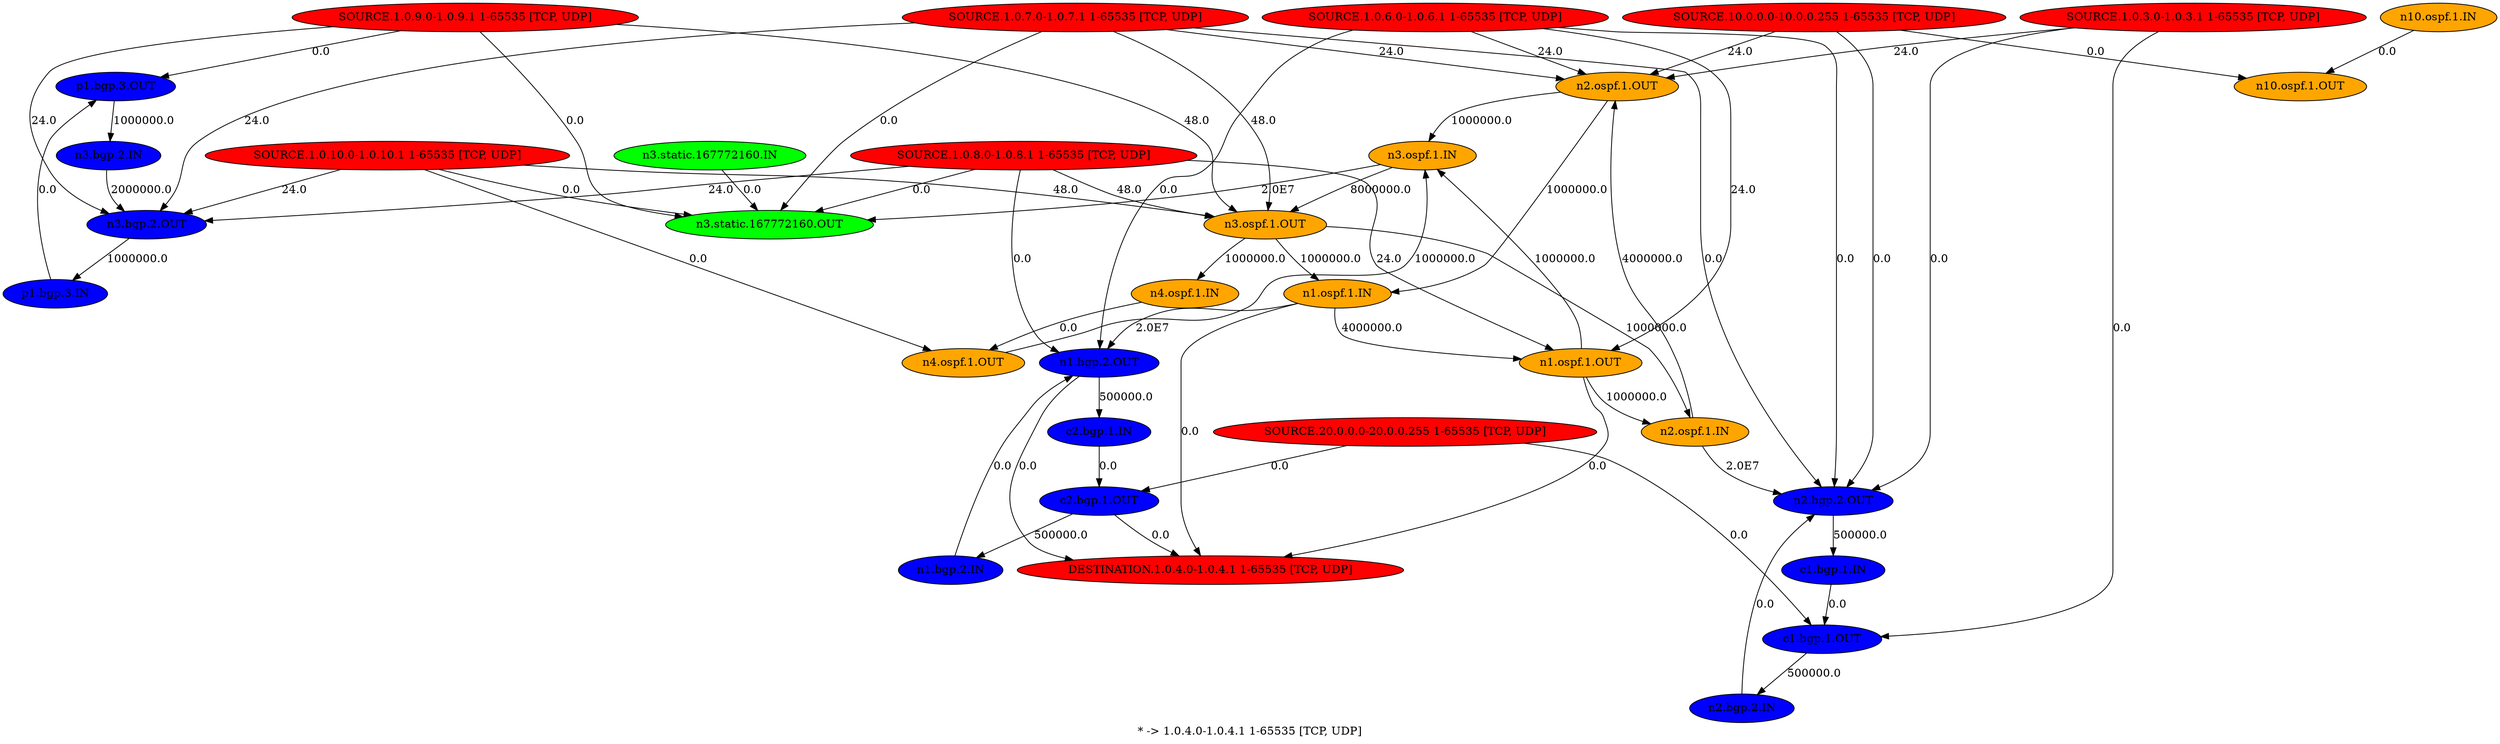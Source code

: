 digraph {
	"p1.bgp.3.OUT" -> "n3.bgp.2.IN" [label="1000000.0"]
	"n1.bgp.2.OUT" -> "c2.bgp.1.IN" [label="500000.0"]
	"n1.ospf.1.OUT" -> "n2.ospf.1.IN" [label="1000000.0"]
	"n1.ospf.1.OUT" -> "n3.ospf.1.IN" [label="1000000.0"]
	"n2.bgp.2.OUT" -> "c1.bgp.1.IN" [label="500000.0"]
	"n2.ospf.1.OUT" -> "n1.ospf.1.IN" [label="1000000.0"]
	"n2.ospf.1.OUT" -> "n3.ospf.1.IN" [label="1000000.0"]
	"n3.bgp.2.OUT" -> "p1.bgp.3.IN" [label="1000000.0"]
	"n3.ospf.1.OUT" -> "n2.ospf.1.IN" [label="1000000.0"]
	"n3.ospf.1.OUT" -> "n1.ospf.1.IN" [label="1000000.0"]
	"n3.ospf.1.OUT" -> "n4.ospf.1.IN" [label="1000000.0"]
	"n4.ospf.1.OUT" -> "n3.ospf.1.IN" [label="1000000.0"]
	"c1.bgp.1.OUT" -> "n2.bgp.2.IN" [label="500000.0"]
	"c2.bgp.1.OUT" -> "n1.bgp.2.IN" [label="500000.0"]
	"p1.bgp.3.IN" -> "p1.bgp.3.OUT" [label="0.0"]
	"n1.bgp.2.IN" -> "n1.bgp.2.OUT" [label="0.0"]
	"n1.ospf.1.IN" -> "n1.bgp.2.OUT" [label="2.0E7"]
	"n1.ospf.1.IN" -> "n1.ospf.1.OUT" [label="4000000.0"]
	"n2.bgp.2.IN" -> "n2.bgp.2.OUT" [label="0.0"]
	"n2.ospf.1.IN" -> "n2.bgp.2.OUT" [label="2.0E7"]
	"n2.ospf.1.IN" -> "n2.ospf.1.OUT" [label="4000000.0"]
	"n3.static.167772160.IN" -> "n3.static.167772160.OUT" [label="0.0"]
	"n3.ospf.1.IN" -> "n3.static.167772160.OUT" [label="2.0E7"]
	"n3.bgp.2.IN" -> "n3.bgp.2.OUT" [label="2000000.0"]
	"n3.ospf.1.IN" -> "n3.ospf.1.OUT" [label="8000000.0"]
	"n4.ospf.1.IN" -> "n4.ospf.1.OUT" [label="0.0"]
	"n10.ospf.1.IN" -> "n10.ospf.1.OUT" [label="0.0"]
	"c1.bgp.1.IN" -> "c1.bgp.1.OUT" [label="0.0"]
	"c2.bgp.1.IN" -> "c2.bgp.1.OUT" [label="0.0"]
	"SOURCE.1.0.3.0-1.0.3.1 1-65535 [TCP, UDP]" -> "c1.bgp.1.OUT" [label="0.0"]
	"SOURCE.1.0.3.0-1.0.3.1 1-65535 [TCP, UDP]" -> "n2.bgp.2.OUT" [label="0.0"]
	"SOURCE.1.0.3.0-1.0.3.1 1-65535 [TCP, UDP]" -> "n2.ospf.1.OUT" [label="24.0"]
	"SOURCE.1.0.6.0-1.0.6.1 1-65535 [TCP, UDP]" -> "n1.bgp.2.OUT" [label="0.0"]
	"n1.bgp.2.OUT" -> "DESTINATION.1.0.4.0-1.0.4.1 1-65535 [TCP, UDP]" [label="0.0"]
	"SOURCE.1.0.6.0-1.0.6.1 1-65535 [TCP, UDP]" -> "n1.ospf.1.OUT" [label="24.0"]
	"n1.ospf.1.OUT" -> "DESTINATION.1.0.4.0-1.0.4.1 1-65535 [TCP, UDP]" [label="0.0"]
	"SOURCE.1.0.6.0-1.0.6.1 1-65535 [TCP, UDP]" -> "n2.bgp.2.OUT" [label="0.0"]
	"SOURCE.1.0.6.0-1.0.6.1 1-65535 [TCP, UDP]" -> "n2.ospf.1.OUT" [label="24.0"]
	"SOURCE.1.0.7.0-1.0.7.1 1-65535 [TCP, UDP]" -> "n2.bgp.2.OUT" [label="0.0"]
	"SOURCE.1.0.7.0-1.0.7.1 1-65535 [TCP, UDP]" -> "n2.ospf.1.OUT" [label="24.0"]
	"SOURCE.1.0.7.0-1.0.7.1 1-65535 [TCP, UDP]" -> "n3.static.167772160.OUT" [label="0.0"]
	"SOURCE.1.0.7.0-1.0.7.1 1-65535 [TCP, UDP]" -> "n3.bgp.2.OUT" [label="24.0"]
	"SOURCE.1.0.7.0-1.0.7.1 1-65535 [TCP, UDP]" -> "n3.ospf.1.OUT" [label="48.0"]
	"SOURCE.1.0.8.0-1.0.8.1 1-65535 [TCP, UDP]" -> "n1.bgp.2.OUT" [label="0.0"]
	"SOURCE.1.0.8.0-1.0.8.1 1-65535 [TCP, UDP]" -> "n1.ospf.1.OUT" [label="24.0"]
	"SOURCE.1.0.8.0-1.0.8.1 1-65535 [TCP, UDP]" -> "n3.static.167772160.OUT" [label="0.0"]
	"SOURCE.1.0.8.0-1.0.8.1 1-65535 [TCP, UDP]" -> "n3.bgp.2.OUT" [label="24.0"]
	"SOURCE.1.0.8.0-1.0.8.1 1-65535 [TCP, UDP]" -> "n3.ospf.1.OUT" [label="48.0"]
	"SOURCE.1.0.9.0-1.0.9.1 1-65535 [TCP, UDP]" -> "n3.static.167772160.OUT" [label="0.0"]
	"SOURCE.1.0.9.0-1.0.9.1 1-65535 [TCP, UDP]" -> "n3.bgp.2.OUT" [label="24.0"]
	"SOURCE.1.0.9.0-1.0.9.1 1-65535 [TCP, UDP]" -> "n3.ospf.1.OUT" [label="48.0"]
	"SOURCE.1.0.9.0-1.0.9.1 1-65535 [TCP, UDP]" -> "p1.bgp.3.OUT" [label="0.0"]
	"SOURCE.1.0.10.0-1.0.10.1 1-65535 [TCP, UDP]" -> "n3.static.167772160.OUT" [label="0.0"]
	"SOURCE.1.0.10.0-1.0.10.1 1-65535 [TCP, UDP]" -> "n3.bgp.2.OUT" [label="24.0"]
	"SOURCE.1.0.10.0-1.0.10.1 1-65535 [TCP, UDP]" -> "n3.ospf.1.OUT" [label="48.0"]
	"SOURCE.1.0.10.0-1.0.10.1 1-65535 [TCP, UDP]" -> "n4.ospf.1.OUT" [label="0.0"]
	"SOURCE.10.0.0.0-10.0.0.255 1-65535 [TCP, UDP]" -> "n2.bgp.2.OUT" [label="0.0"]
	"SOURCE.10.0.0.0-10.0.0.255 1-65535 [TCP, UDP]" -> "n2.ospf.1.OUT" [label="24.0"]
	"SOURCE.10.0.0.0-10.0.0.255 1-65535 [TCP, UDP]" -> "n10.ospf.1.OUT" [label="0.0"]
	"SOURCE.20.0.0.0-20.0.0.255 1-65535 [TCP, UDP]" -> "c1.bgp.1.OUT" [label="0.0"]
	"SOURCE.20.0.0.0-20.0.0.255 1-65535 [TCP, UDP]" -> "c2.bgp.1.OUT" [label="0.0"]
	"c2.bgp.1.OUT" -> "DESTINATION.1.0.4.0-1.0.4.1 1-65535 [TCP, UDP]" [label="0.0"]
	"n1.ospf.1.IN" -> "DESTINATION.1.0.4.0-1.0.4.1 1-65535 [TCP, UDP]" [label="0.0"]
	"p1.bgp.3.IN"[shape=oval, style=filled, fillcolor=blue]
	"p1.bgp.3.OUT"[shape=oval, style=filled, fillcolor=blue]
	"n1.bgp.2.IN"[shape=oval, style=filled, fillcolor=blue]
	"n1.bgp.2.OUT"[shape=oval, style=filled, fillcolor=blue]
	"n1.ospf.1.IN"[shape=oval, style=filled, fillcolor=orange]
	"n1.ospf.1.OUT"[shape=oval, style=filled, fillcolor=orange]
	"n2.bgp.2.IN"[shape=oval, style=filled, fillcolor=blue]
	"n2.bgp.2.OUT"[shape=oval, style=filled, fillcolor=blue]
	"n2.ospf.1.IN"[shape=oval, style=filled, fillcolor=orange]
	"n2.ospf.1.OUT"[shape=oval, style=filled, fillcolor=orange]
	"n3.bgp.2.IN"[shape=oval, style=filled, fillcolor=blue]
	"n3.bgp.2.OUT"[shape=oval, style=filled, fillcolor=blue]
	"n3.ospf.1.IN"[shape=oval, style=filled, fillcolor=orange]
	"n3.ospf.1.OUT"[shape=oval, style=filled, fillcolor=orange]
	"n3.static.167772160.IN"[shape=oval, style=filled, fillcolor=green]
	"n3.static.167772160.OUT"[shape=oval, style=filled, fillcolor=green]
	"n4.ospf.1.IN"[shape=oval, style=filled, fillcolor=orange]
	"n4.ospf.1.OUT"[shape=oval, style=filled, fillcolor=orange]
	"n10.ospf.1.IN"[shape=oval, style=filled, fillcolor=orange]
	"n10.ospf.1.OUT"[shape=oval, style=filled, fillcolor=orange]
	"c1.bgp.1.IN"[shape=oval, style=filled, fillcolor=blue]
	"c1.bgp.1.OUT"[shape=oval, style=filled, fillcolor=blue]
	"c2.bgp.1.IN"[shape=oval, style=filled, fillcolor=blue]
	"c2.bgp.1.OUT"[shape=oval, style=filled, fillcolor=blue]
	"SOURCE.1.0.3.0-1.0.3.1 1-65535 [TCP, UDP]"[shape=oval, style=filled, fillcolor=red]
	"SOURCE.1.0.6.0-1.0.6.1 1-65535 [TCP, UDP]"[shape=oval, style=filled, fillcolor=red]
	"SOURCE.1.0.7.0-1.0.7.1 1-65535 [TCP, UDP]"[shape=oval, style=filled, fillcolor=red]
	"SOURCE.1.0.8.0-1.0.8.1 1-65535 [TCP, UDP]"[shape=oval, style=filled, fillcolor=red]
	"SOURCE.1.0.9.0-1.0.9.1 1-65535 [TCP, UDP]"[shape=oval, style=filled, fillcolor=red]
	"SOURCE.1.0.10.0-1.0.10.1 1-65535 [TCP, UDP]"[shape=oval, style=filled, fillcolor=red]
	"SOURCE.10.0.0.0-10.0.0.255 1-65535 [TCP, UDP]"[shape=oval, style=filled, fillcolor=red]
	"SOURCE.20.0.0.0-20.0.0.255 1-65535 [TCP, UDP]"[shape=oval, style=filled, fillcolor=red]
	"DESTINATION.1.0.4.0-1.0.4.1 1-65535 [TCP, UDP]"[shape=oval, style=filled, fillcolor=red]
label="* -> 1.0.4.0-1.0.4.1 1-65535 [TCP, UDP]"
}
